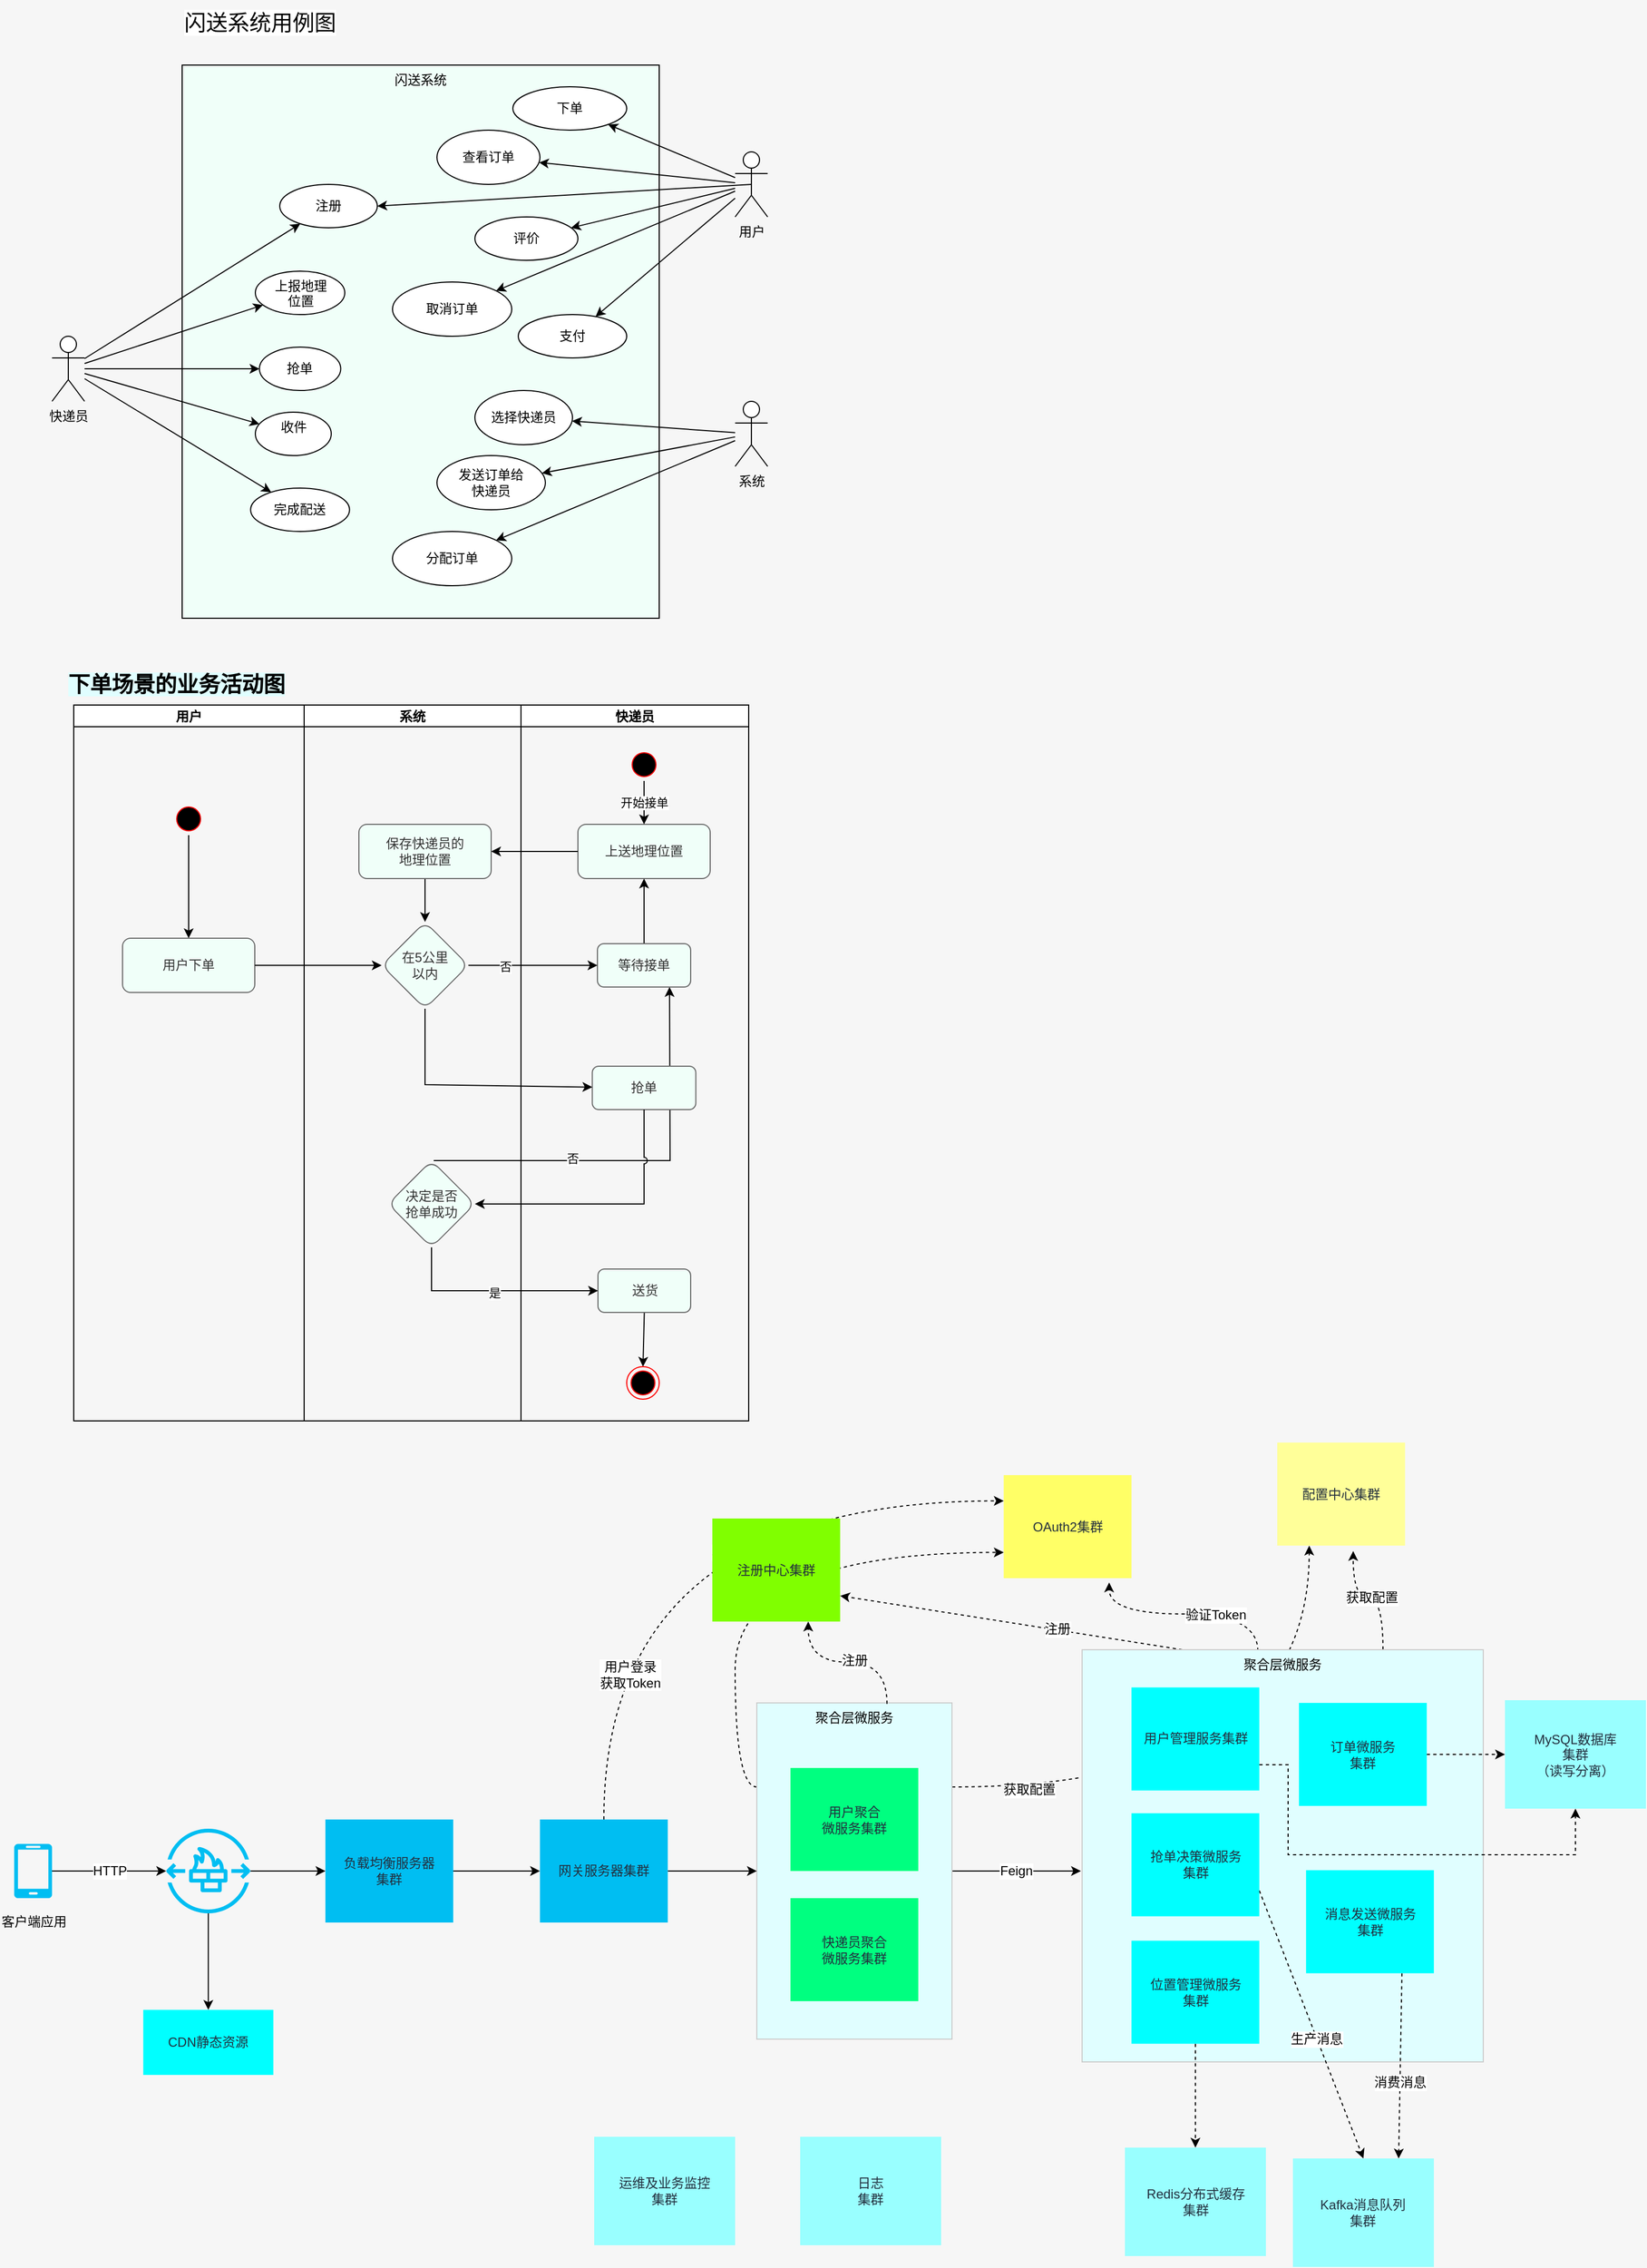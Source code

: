 <mxfile version="17.4.0" type="github">
  <diagram id="TyxCVpYUlu8QVc2kOL5u" name="Page-1">
    <mxGraphModel dx="1038" dy="1692" grid="1" gridSize="10" guides="1" tooltips="1" connect="1" arrows="1" fold="1" page="1" pageScale="1" pageWidth="827" pageHeight="1169" background="#f6f6f6" math="0" shadow="0">
      <root>
        <mxCell id="0" />
        <mxCell id="1" parent="0" />
        <mxCell id="bCSfS2iaa0BpuER8qzBy-91" style="edgeStyle=orthogonalEdgeStyle;curved=1;rounded=0;jumpStyle=arc;orthogonalLoop=1;jettySize=auto;html=1;exitX=1;exitY=0.25;exitDx=0;exitDy=0;entryX=0.25;entryY=1;entryDx=0;entryDy=0;dashed=1;fontSize=12;fontColor=#000000;" edge="1" parent="1" source="bCSfS2iaa0BpuER8qzBy-71" target="bCSfS2iaa0BpuER8qzBy-89">
          <mxGeometry relative="1" as="geometry" />
        </mxCell>
        <mxCell id="bCSfS2iaa0BpuER8qzBy-92" value="获取配置" style="edgeLabel;html=1;align=center;verticalAlign=middle;resizable=0;points=[];fontSize=12;fontColor=#000000;" vertex="1" connectable="0" parent="bCSfS2iaa0BpuER8qzBy-91">
          <mxGeometry x="-0.743" y="-1" relative="1" as="geometry">
            <mxPoint y="1" as="offset" />
          </mxGeometry>
        </mxCell>
        <mxCell id="bCSfS2iaa0BpuER8qzBy-82" style="edgeStyle=none;rounded=0;jumpStyle=arc;orthogonalLoop=1;jettySize=auto;html=1;exitX=0.25;exitY=0;exitDx=0;exitDy=0;entryX=1;entryY=0.75;entryDx=0;entryDy=0;fontSize=12;fontColor=#000000;dashed=1;" edge="1" parent="1" source="bCSfS2iaa0BpuER8qzBy-79" target="bCSfS2iaa0BpuER8qzBy-66">
          <mxGeometry relative="1" as="geometry" />
        </mxCell>
        <mxCell id="bCSfS2iaa0BpuER8qzBy-83" value="注册" style="edgeLabel;html=1;align=center;verticalAlign=middle;resizable=0;points=[];fontSize=12;fontColor=#000000;" vertex="1" connectable="0" parent="bCSfS2iaa0BpuER8qzBy-82">
          <mxGeometry x="-0.267" y="-1" relative="1" as="geometry">
            <mxPoint as="offset" />
          </mxGeometry>
        </mxCell>
        <mxCell id="bCSfS2iaa0BpuER8qzBy-84" style="edgeStyle=orthogonalEdgeStyle;rounded=0;jumpStyle=arc;orthogonalLoop=1;jettySize=auto;html=1;exitX=0.438;exitY=0.003;exitDx=0;exitDy=0;dashed=1;fontSize=12;fontColor=#000000;curved=1;entryX=0.825;entryY=1.042;entryDx=0;entryDy=0;entryPerimeter=0;exitPerimeter=0;" edge="1" parent="1" source="bCSfS2iaa0BpuER8qzBy-79" target="bCSfS2iaa0BpuER8qzBy-78">
          <mxGeometry relative="1" as="geometry">
            <mxPoint x="1100" y="1360" as="targetPoint" />
          </mxGeometry>
        </mxCell>
        <mxCell id="bCSfS2iaa0BpuER8qzBy-85" value="验证Token" style="edgeLabel;html=1;align=center;verticalAlign=middle;resizable=0;points=[];fontSize=12;fontColor=#000000;" vertex="1" connectable="0" parent="bCSfS2iaa0BpuER8qzBy-84">
          <mxGeometry x="-0.267" y="1" relative="1" as="geometry">
            <mxPoint as="offset" />
          </mxGeometry>
        </mxCell>
        <mxCell id="bCSfS2iaa0BpuER8qzBy-90" value="获取配置" style="edgeStyle=orthogonalEdgeStyle;curved=1;rounded=0;jumpStyle=arc;orthogonalLoop=1;jettySize=auto;html=1;exitX=0.75;exitY=0;exitDx=0;exitDy=0;entryX=0.594;entryY=1.053;entryDx=0;entryDy=0;entryPerimeter=0;dashed=1;fontSize=12;fontColor=#000000;" edge="1" parent="1" source="bCSfS2iaa0BpuER8qzBy-79" target="bCSfS2iaa0BpuER8qzBy-89">
          <mxGeometry relative="1" as="geometry" />
        </mxCell>
        <mxCell id="bCSfS2iaa0BpuER8qzBy-79" value="聚合层微服务" style="rounded=0;whiteSpace=wrap;html=1;labelBackgroundColor=none;fontSize=12;fontColor=#000000;fillColor=#E0FEFF;verticalAlign=top;strokeColor=#cccccc;" vertex="1" parent="1">
          <mxGeometry x="1050" y="1471" width="370" height="380" as="geometry" />
        </mxCell>
        <mxCell id="bCSfS2iaa0BpuER8qzBy-81" value="Feign" style="rounded=0;jumpStyle=arc;orthogonalLoop=1;jettySize=auto;html=1;exitX=1;exitY=0.5;exitDx=0;exitDy=0;entryX=-0.003;entryY=0.537;entryDx=0;entryDy=0;entryPerimeter=0;fontSize=12;fontColor=#000000;" edge="1" parent="1" source="bCSfS2iaa0BpuER8qzBy-71" target="bCSfS2iaa0BpuER8qzBy-79">
          <mxGeometry relative="1" as="geometry" />
        </mxCell>
        <mxCell id="bCSfS2iaa0BpuER8qzBy-86" value="验证Token" style="edgeStyle=orthogonalEdgeStyle;rounded=0;jumpStyle=arc;orthogonalLoop=1;jettySize=auto;html=1;exitX=0;exitY=0.25;exitDx=0;exitDy=0;entryX=0;entryY=0.75;entryDx=0;entryDy=0;dashed=1;fontSize=12;fontColor=#000000;curved=1;" edge="1" parent="1" source="bCSfS2iaa0BpuER8qzBy-71" target="bCSfS2iaa0BpuER8qzBy-78">
          <mxGeometry relative="1" as="geometry" />
        </mxCell>
        <mxCell id="bCSfS2iaa0BpuER8qzBy-71" value="聚合层微服务" style="rounded=0;whiteSpace=wrap;html=1;labelBackgroundColor=none;fontSize=12;fontColor=#000000;fillColor=#E0FEFF;verticalAlign=top;strokeColor=#cccccc;" vertex="1" parent="1">
          <mxGeometry x="750" y="1520" width="180" height="310" as="geometry" />
        </mxCell>
        <mxCell id="bCSfS2iaa0BpuER8qzBy-40" style="edgeStyle=none;rounded=0;orthogonalLoop=1;jettySize=auto;html=1;exitX=0.5;exitY=0;exitDx=0;exitDy=0;entryX=0.75;entryY=1;entryDx=0;entryDy=0;fontColor=#000000;jumpStyle=arc;" edge="1" parent="1">
          <mxGeometry relative="1" as="geometry">
            <mxPoint x="452" y="1020" as="sourcePoint" />
            <mxPoint x="669.5" y="860" as="targetPoint" />
            <Array as="points">
              <mxPoint x="670" y="1020" />
            </Array>
          </mxGeometry>
        </mxCell>
        <mxCell id="bCSfS2iaa0BpuER8qzBy-41" value="否" style="edgeLabel;html=1;align=center;verticalAlign=middle;resizable=0;points=[];fontColor=#000000;" vertex="1" connectable="0" parent="bCSfS2iaa0BpuER8qzBy-40">
          <mxGeometry x="-0.326" y="2" relative="1" as="geometry">
            <mxPoint as="offset" />
          </mxGeometry>
        </mxCell>
        <mxCell id="bCSfS2iaa0BpuER8qzBy-6" value="闪送系统" style="rounded=0;whiteSpace=wrap;html=1;fontColor=#000000;fillColor=#F0FFF9;verticalAlign=top;" vertex="1" parent="1">
          <mxGeometry x="220" y="10" width="440" height="510" as="geometry" />
        </mxCell>
        <mxCell id="SCEnVxl06YbGx1uKB_N8-4" value="" style="rounded=0;orthogonalLoop=1;jettySize=auto;html=1;" parent="1" source="SCEnVxl06YbGx1uKB_N8-1" target="SCEnVxl06YbGx1uKB_N8-3" edge="1">
          <mxGeometry relative="1" as="geometry" />
        </mxCell>
        <mxCell id="SCEnVxl06YbGx1uKB_N8-6" value="" style="edgeStyle=none;rounded=0;orthogonalLoop=1;jettySize=auto;html=1;" parent="1" source="SCEnVxl06YbGx1uKB_N8-1" target="SCEnVxl06YbGx1uKB_N8-5" edge="1">
          <mxGeometry relative="1" as="geometry" />
        </mxCell>
        <mxCell id="SCEnVxl06YbGx1uKB_N8-8" value="" style="edgeStyle=none;rounded=0;orthogonalLoop=1;jettySize=auto;html=1;" parent="1" source="SCEnVxl06YbGx1uKB_N8-1" target="SCEnVxl06YbGx1uKB_N8-7" edge="1">
          <mxGeometry relative="1" as="geometry" />
        </mxCell>
        <mxCell id="SCEnVxl06YbGx1uKB_N8-10" value="" style="edgeStyle=none;rounded=0;orthogonalLoop=1;jettySize=auto;html=1;" parent="1" source="SCEnVxl06YbGx1uKB_N8-1" target="SCEnVxl06YbGx1uKB_N8-9" edge="1">
          <mxGeometry relative="1" as="geometry" />
        </mxCell>
        <mxCell id="SCEnVxl06YbGx1uKB_N8-13" value="" style="edgeStyle=none;rounded=0;orthogonalLoop=1;jettySize=auto;html=1;" parent="1" source="SCEnVxl06YbGx1uKB_N8-1" target="SCEnVxl06YbGx1uKB_N8-12" edge="1">
          <mxGeometry relative="1" as="geometry" />
        </mxCell>
        <mxCell id="SCEnVxl06YbGx1uKB_N8-1" value="快递员" style="shape=umlActor;verticalLabelPosition=bottom;verticalAlign=top;html=1;outlineConnect=0;" parent="1" vertex="1">
          <mxGeometry x="100" y="260" width="30" height="60" as="geometry" />
        </mxCell>
        <mxCell id="SCEnVxl06YbGx1uKB_N8-3" value="抢单" style="ellipse;whiteSpace=wrap;html=1;verticalAlign=middle;" parent="1" vertex="1">
          <mxGeometry x="291.25" y="270" width="75" height="40" as="geometry" />
        </mxCell>
        <mxCell id="SCEnVxl06YbGx1uKB_N8-5" value="&lt;div&gt;上报地理&lt;/div&gt;&lt;div&gt;位置&lt;/div&gt;" style="ellipse;whiteSpace=wrap;html=1;verticalAlign=top;" parent="1" vertex="1">
          <mxGeometry x="287.5" y="200" width="82.5" height="40" as="geometry" />
        </mxCell>
        <mxCell id="SCEnVxl06YbGx1uKB_N8-7" value="收件" style="ellipse;whiteSpace=wrap;html=1;verticalAlign=top;" parent="1" vertex="1">
          <mxGeometry x="287.5" y="330" width="70" height="40" as="geometry" />
        </mxCell>
        <mxCell id="SCEnVxl06YbGx1uKB_N8-9" value="完成配送" style="ellipse;whiteSpace=wrap;html=1;verticalAlign=middle;" parent="1" vertex="1">
          <mxGeometry x="283.13" y="400" width="91.25" height="40" as="geometry" />
        </mxCell>
        <mxCell id="SCEnVxl06YbGx1uKB_N8-12" value="注册" style="ellipse;whiteSpace=wrap;html=1;verticalAlign=middle;" parent="1" vertex="1">
          <mxGeometry x="310" y="120" width="90" height="40" as="geometry" />
        </mxCell>
        <mxCell id="SCEnVxl06YbGx1uKB_N8-16" value="" style="edgeStyle=none;rounded=0;orthogonalLoop=1;jettySize=auto;html=1;" parent="1" source="SCEnVxl06YbGx1uKB_N8-14" target="SCEnVxl06YbGx1uKB_N8-15" edge="1">
          <mxGeometry relative="1" as="geometry" />
        </mxCell>
        <mxCell id="SCEnVxl06YbGx1uKB_N8-18" value="" style="edgeStyle=none;rounded=0;orthogonalLoop=1;jettySize=auto;html=1;" parent="1" source="SCEnVxl06YbGx1uKB_N8-14" target="SCEnVxl06YbGx1uKB_N8-17" edge="1">
          <mxGeometry relative="1" as="geometry" />
        </mxCell>
        <mxCell id="SCEnVxl06YbGx1uKB_N8-20" value="" style="edgeStyle=none;rounded=0;orthogonalLoop=1;jettySize=auto;html=1;" parent="1" source="SCEnVxl06YbGx1uKB_N8-14" target="SCEnVxl06YbGx1uKB_N8-19" edge="1">
          <mxGeometry relative="1" as="geometry" />
        </mxCell>
        <mxCell id="SCEnVxl06YbGx1uKB_N8-14" value="系统" style="shape=umlActor;verticalLabelPosition=bottom;verticalAlign=top;html=1;outlineConnect=0;" parent="1" vertex="1">
          <mxGeometry x="730" y="320" width="30" height="60" as="geometry" />
        </mxCell>
        <mxCell id="SCEnVxl06YbGx1uKB_N8-15" value="选择快递员" style="ellipse;whiteSpace=wrap;html=1;verticalAlign=middle;" parent="1" vertex="1">
          <mxGeometry x="490" y="310" width="90" height="50" as="geometry" />
        </mxCell>
        <mxCell id="SCEnVxl06YbGx1uKB_N8-17" value="&lt;div&gt;发送订单给&lt;/div&gt;&lt;div&gt;快递员&lt;/div&gt;" style="ellipse;whiteSpace=wrap;html=1;verticalAlign=middle;" parent="1" vertex="1">
          <mxGeometry x="455" y="370" width="100" height="50" as="geometry" />
        </mxCell>
        <mxCell id="SCEnVxl06YbGx1uKB_N8-19" value="分配订单" style="ellipse;whiteSpace=wrap;html=1;verticalAlign=middle;" parent="1" vertex="1">
          <mxGeometry x="414" y="440" width="110" height="50" as="geometry" />
        </mxCell>
        <mxCell id="SCEnVxl06YbGx1uKB_N8-26" value="" style="edgeStyle=none;rounded=0;orthogonalLoop=1;jettySize=auto;html=1;" parent="1" source="SCEnVxl06YbGx1uKB_N8-23" target="SCEnVxl06YbGx1uKB_N8-25" edge="1">
          <mxGeometry relative="1" as="geometry" />
        </mxCell>
        <mxCell id="SCEnVxl06YbGx1uKB_N8-28" value="" style="edgeStyle=none;rounded=0;orthogonalLoop=1;jettySize=auto;html=1;" parent="1" source="SCEnVxl06YbGx1uKB_N8-23" target="SCEnVxl06YbGx1uKB_N8-27" edge="1">
          <mxGeometry relative="1" as="geometry" />
        </mxCell>
        <mxCell id="SCEnVxl06YbGx1uKB_N8-30" value="" style="edgeStyle=none;rounded=0;orthogonalLoop=1;jettySize=auto;html=1;" parent="1" source="SCEnVxl06YbGx1uKB_N8-23" target="SCEnVxl06YbGx1uKB_N8-29" edge="1">
          <mxGeometry relative="1" as="geometry" />
        </mxCell>
        <mxCell id="SCEnVxl06YbGx1uKB_N8-32" value="" style="edgeStyle=none;rounded=0;orthogonalLoop=1;jettySize=auto;html=1;" parent="1" source="SCEnVxl06YbGx1uKB_N8-23" target="SCEnVxl06YbGx1uKB_N8-31" edge="1">
          <mxGeometry relative="1" as="geometry" />
        </mxCell>
        <mxCell id="SCEnVxl06YbGx1uKB_N8-34" value="" style="edgeStyle=none;rounded=0;orthogonalLoop=1;jettySize=auto;html=1;" parent="1" source="SCEnVxl06YbGx1uKB_N8-23" target="SCEnVxl06YbGx1uKB_N8-33" edge="1">
          <mxGeometry relative="1" as="geometry" />
        </mxCell>
        <mxCell id="SCEnVxl06YbGx1uKB_N8-35" style="edgeStyle=none;rounded=0;orthogonalLoop=1;jettySize=auto;html=1;exitX=0.5;exitY=0.5;exitDx=0;exitDy=0;exitPerimeter=0;entryX=1;entryY=0.5;entryDx=0;entryDy=0;" parent="1" source="SCEnVxl06YbGx1uKB_N8-23" target="SCEnVxl06YbGx1uKB_N8-12" edge="1">
          <mxGeometry relative="1" as="geometry" />
        </mxCell>
        <mxCell id="SCEnVxl06YbGx1uKB_N8-23" value="用户" style="shape=umlActor;verticalLabelPosition=bottom;verticalAlign=top;html=1;outlineConnect=0;" parent="1" vertex="1">
          <mxGeometry x="730" y="90" width="30" height="60" as="geometry" />
        </mxCell>
        <mxCell id="SCEnVxl06YbGx1uKB_N8-25" value="下单" style="ellipse;whiteSpace=wrap;html=1;verticalAlign=middle;" parent="1" vertex="1">
          <mxGeometry x="525" y="30" width="105" height="40" as="geometry" />
        </mxCell>
        <mxCell id="SCEnVxl06YbGx1uKB_N8-27" value="查看订单" style="ellipse;whiteSpace=wrap;html=1;verticalAlign=middle;" parent="1" vertex="1">
          <mxGeometry x="455" y="70" width="95" height="50" as="geometry" />
        </mxCell>
        <mxCell id="SCEnVxl06YbGx1uKB_N8-29" value="评价" style="ellipse;whiteSpace=wrap;html=1;verticalAlign=middle;" parent="1" vertex="1">
          <mxGeometry x="490" y="150" width="95" height="40" as="geometry" />
        </mxCell>
        <mxCell id="SCEnVxl06YbGx1uKB_N8-31" value="支付" style="ellipse;whiteSpace=wrap;html=1;verticalAlign=middle;" parent="1" vertex="1">
          <mxGeometry x="530" y="240" width="100" height="40" as="geometry" />
        </mxCell>
        <mxCell id="SCEnVxl06YbGx1uKB_N8-33" value="取消订单" style="ellipse;whiteSpace=wrap;html=1;verticalAlign=middle;" parent="1" vertex="1">
          <mxGeometry x="414" y="210" width="110" height="50" as="geometry" />
        </mxCell>
        <mxCell id="bCSfS2iaa0BpuER8qzBy-1" value="用户" style="swimlane;startSize=20;" vertex="1" parent="1">
          <mxGeometry x="120" y="600" width="212.5" height="660" as="geometry" />
        </mxCell>
        <mxCell id="bCSfS2iaa0BpuER8qzBy-15" style="edgeStyle=none;rounded=0;orthogonalLoop=1;jettySize=auto;html=1;exitX=0.5;exitY=1;exitDx=0;exitDy=0;entryX=0.5;entryY=0;entryDx=0;entryDy=0;fontColor=#E8FFE3;" edge="1" parent="bCSfS2iaa0BpuER8qzBy-1" source="bCSfS2iaa0BpuER8qzBy-9" target="bCSfS2iaa0BpuER8qzBy-14">
          <mxGeometry relative="1" as="geometry" />
        </mxCell>
        <mxCell id="bCSfS2iaa0BpuER8qzBy-9" value="" style="ellipse;html=1;shape=startState;fillColor=#000000;strokeColor=#ff0000;fontColor=#E8FFE3;" vertex="1" parent="bCSfS2iaa0BpuER8qzBy-1">
          <mxGeometry x="91" y="90" width="30" height="30" as="geometry" />
        </mxCell>
        <mxCell id="bCSfS2iaa0BpuER8qzBy-14" value="&lt;span style=&quot;&quot;&gt;用户下单&lt;/span&gt;" style="rounded=1;whiteSpace=wrap;html=1;fontColor=#333333;fillColor=#F0FFF9;strokeColor=#666666;labelBackgroundColor=none;" vertex="1" parent="bCSfS2iaa0BpuER8qzBy-1">
          <mxGeometry x="45" y="215" width="122" height="50" as="geometry" />
        </mxCell>
        <mxCell id="bCSfS2iaa0BpuER8qzBy-2" value="系统" style="swimlane;startSize=20;" vertex="1" parent="1">
          <mxGeometry x="332.5" y="600" width="200" height="660" as="geometry" />
        </mxCell>
        <mxCell id="bCSfS2iaa0BpuER8qzBy-22" value="&lt;div&gt;在5公里&lt;/div&gt;&lt;div&gt;以内&lt;/div&gt;" style="rhombus;whiteSpace=wrap;html=1;fillColor=#F0FFF9;strokeColor=#666666;fontColor=#333333;rounded=1;labelBackgroundColor=none;" vertex="1" parent="bCSfS2iaa0BpuER8qzBy-2">
          <mxGeometry x="71.5" y="200" width="80" height="80" as="geometry" />
        </mxCell>
        <mxCell id="bCSfS2iaa0BpuER8qzBy-35" value="&lt;div&gt;决定是否&lt;/div&gt;&lt;div&gt;抢单成功&lt;br&gt;&lt;/div&gt;" style="rhombus;whiteSpace=wrap;html=1;fillColor=#F0FFF9;strokeColor=#666666;fontColor=#333333;rounded=1;labelBackgroundColor=none;" vertex="1" parent="bCSfS2iaa0BpuER8qzBy-2">
          <mxGeometry x="77.5" y="420" width="80" height="80" as="geometry" />
        </mxCell>
        <mxCell id="bCSfS2iaa0BpuER8qzBy-3" value="快递员" style="swimlane;startSize=20;" vertex="1" parent="1">
          <mxGeometry x="532.5" y="600" width="210" height="660" as="geometry" />
        </mxCell>
        <mxCell id="bCSfS2iaa0BpuER8qzBy-17" value="上送地理位置" style="rounded=1;whiteSpace=wrap;html=1;fontColor=#333333;fillColor=#F0FFF9;strokeColor=#666666;labelBackgroundColor=none;" vertex="1" parent="bCSfS2iaa0BpuER8qzBy-3">
          <mxGeometry x="52.5" y="110" width="122" height="50" as="geometry" />
        </mxCell>
        <mxCell id="bCSfS2iaa0BpuER8qzBy-27" value="开始接单" style="edgeStyle=none;rounded=0;orthogonalLoop=1;jettySize=auto;html=1;exitX=0.5;exitY=1;exitDx=0;exitDy=0;entryX=0.5;entryY=0;entryDx=0;entryDy=0;fontColor=#000000;" edge="1" parent="bCSfS2iaa0BpuER8qzBy-3" source="bCSfS2iaa0BpuER8qzBy-25" target="bCSfS2iaa0BpuER8qzBy-17">
          <mxGeometry relative="1" as="geometry" />
        </mxCell>
        <mxCell id="bCSfS2iaa0BpuER8qzBy-25" value="" style="ellipse;html=1;shape=startState;fillColor=#000000;strokeColor=#ff0000;fontColor=#E8FFE3;" vertex="1" parent="bCSfS2iaa0BpuER8qzBy-3">
          <mxGeometry x="98.5" y="40" width="30" height="30" as="geometry" />
        </mxCell>
        <mxCell id="bCSfS2iaa0BpuER8qzBy-42" style="edgeStyle=none;rounded=0;orthogonalLoop=1;jettySize=auto;html=1;exitX=0.5;exitY=0;exitDx=0;exitDy=0;entryX=0.5;entryY=1;entryDx=0;entryDy=0;fontColor=#000000;" edge="1" parent="bCSfS2iaa0BpuER8qzBy-3" source="bCSfS2iaa0BpuER8qzBy-28" target="bCSfS2iaa0BpuER8qzBy-17">
          <mxGeometry relative="1" as="geometry" />
        </mxCell>
        <mxCell id="bCSfS2iaa0BpuER8qzBy-28" value="等待接单" style="whiteSpace=wrap;html=1;fillColor=#F0FFF9;strokeColor=#666666;fontColor=#333333;rounded=1;labelBackgroundColor=none;" vertex="1" parent="bCSfS2iaa0BpuER8qzBy-3">
          <mxGeometry x="70.5" y="220" width="86" height="40" as="geometry" />
        </mxCell>
        <mxCell id="bCSfS2iaa0BpuER8qzBy-31" value="抢单" style="whiteSpace=wrap;html=1;fillColor=#F0FFF9;strokeColor=#666666;fontColor=#333333;rounded=1;labelBackgroundColor=none;" vertex="1" parent="bCSfS2iaa0BpuER8qzBy-3">
          <mxGeometry x="65.75" y="333" width="95.5" height="40" as="geometry" />
        </mxCell>
        <mxCell id="bCSfS2iaa0BpuER8qzBy-47" style="edgeStyle=none;rounded=0;jumpStyle=arc;orthogonalLoop=1;jettySize=auto;html=1;exitX=0.5;exitY=1;exitDx=0;exitDy=0;entryX=0.5;entryY=0;entryDx=0;entryDy=0;fontSize=20;fontColor=#000000;" edge="1" parent="bCSfS2iaa0BpuER8qzBy-3" source="bCSfS2iaa0BpuER8qzBy-37" target="bCSfS2iaa0BpuER8qzBy-46">
          <mxGeometry relative="1" as="geometry" />
        </mxCell>
        <mxCell id="bCSfS2iaa0BpuER8qzBy-37" value="送货" style="whiteSpace=wrap;html=1;fillColor=#F0FFF9;strokeColor=#666666;fontColor=#333333;rounded=1;labelBackgroundColor=none;" vertex="1" parent="bCSfS2iaa0BpuER8qzBy-3">
          <mxGeometry x="71" y="520" width="85.5" height="40" as="geometry" />
        </mxCell>
        <mxCell id="bCSfS2iaa0BpuER8qzBy-46" value="" style="ellipse;html=1;shape=endState;fillColor=#000000;strokeColor=#ff0000;labelBackgroundColor=#E0FEFF;fontSize=20;fontColor=#000000;" vertex="1" parent="bCSfS2iaa0BpuER8qzBy-3">
          <mxGeometry x="97.5" y="610" width="30" height="30" as="geometry" />
        </mxCell>
        <mxCell id="bCSfS2iaa0BpuER8qzBy-24" style="edgeStyle=none;rounded=0;orthogonalLoop=1;jettySize=auto;html=1;exitX=0.5;exitY=1;exitDx=0;exitDy=0;entryX=0.5;entryY=0;entryDx=0;entryDy=0;fontColor=#000000;" edge="1" parent="1" source="bCSfS2iaa0BpuER8qzBy-20" target="bCSfS2iaa0BpuER8qzBy-22">
          <mxGeometry relative="1" as="geometry" />
        </mxCell>
        <mxCell id="bCSfS2iaa0BpuER8qzBy-20" value="&lt;div&gt;保存快递员的&lt;/div&gt;&lt;div&gt;地理位置&lt;br&gt;&lt;/div&gt;" style="rounded=1;whiteSpace=wrap;html=1;fontColor=#333333;fillColor=#F0FFF9;strokeColor=#666666;labelBackgroundColor=none;" vertex="1" parent="1">
          <mxGeometry x="383" y="710" width="122" height="50" as="geometry" />
        </mxCell>
        <mxCell id="bCSfS2iaa0BpuER8qzBy-21" value="" style="edgeStyle=none;rounded=0;orthogonalLoop=1;jettySize=auto;html=1;fontColor=#000000;" edge="1" parent="1" source="bCSfS2iaa0BpuER8qzBy-17" target="bCSfS2iaa0BpuER8qzBy-20">
          <mxGeometry relative="1" as="geometry" />
        </mxCell>
        <mxCell id="bCSfS2iaa0BpuER8qzBy-23" value="" style="edgeStyle=none;rounded=0;orthogonalLoop=1;jettySize=auto;html=1;fontColor=#000000;" edge="1" parent="1" source="bCSfS2iaa0BpuER8qzBy-14" target="bCSfS2iaa0BpuER8qzBy-22">
          <mxGeometry relative="1" as="geometry" />
        </mxCell>
        <mxCell id="bCSfS2iaa0BpuER8qzBy-29" value="" style="edgeStyle=none;rounded=0;orthogonalLoop=1;jettySize=auto;html=1;fontColor=#000000;" edge="1" parent="1" source="bCSfS2iaa0BpuER8qzBy-22" target="bCSfS2iaa0BpuER8qzBy-28">
          <mxGeometry relative="1" as="geometry" />
        </mxCell>
        <mxCell id="bCSfS2iaa0BpuER8qzBy-30" value="否" style="edgeLabel;html=1;align=center;verticalAlign=middle;resizable=0;points=[];fontColor=#000000;" vertex="1" connectable="0" parent="bCSfS2iaa0BpuER8qzBy-29">
          <mxGeometry x="-0.429" y="-1" relative="1" as="geometry">
            <mxPoint as="offset" />
          </mxGeometry>
        </mxCell>
        <mxCell id="bCSfS2iaa0BpuER8qzBy-32" value="" style="edgeStyle=none;rounded=0;orthogonalLoop=1;jettySize=auto;html=1;fontColor=#000000;" edge="1" parent="1" source="bCSfS2iaa0BpuER8qzBy-22" target="bCSfS2iaa0BpuER8qzBy-31">
          <mxGeometry relative="1" as="geometry">
            <Array as="points">
              <mxPoint x="444" y="950" />
            </Array>
          </mxGeometry>
        </mxCell>
        <mxCell id="bCSfS2iaa0BpuER8qzBy-36" value="" style="edgeStyle=none;rounded=0;orthogonalLoop=1;jettySize=auto;html=1;fontColor=#000000;jumpStyle=arc;" edge="1" parent="1" source="bCSfS2iaa0BpuER8qzBy-31" target="bCSfS2iaa0BpuER8qzBy-35">
          <mxGeometry relative="1" as="geometry">
            <Array as="points">
              <mxPoint x="646" y="1060" />
            </Array>
          </mxGeometry>
        </mxCell>
        <mxCell id="bCSfS2iaa0BpuER8qzBy-38" value="" style="edgeStyle=none;rounded=0;orthogonalLoop=1;jettySize=auto;html=1;fontColor=#000000;" edge="1" parent="1" source="bCSfS2iaa0BpuER8qzBy-35" target="bCSfS2iaa0BpuER8qzBy-37">
          <mxGeometry relative="1" as="geometry">
            <Array as="points">
              <mxPoint x="450" y="1140" />
            </Array>
          </mxGeometry>
        </mxCell>
        <mxCell id="bCSfS2iaa0BpuER8qzBy-39" value="是" style="edgeLabel;html=1;align=center;verticalAlign=middle;resizable=0;points=[];fontColor=#000000;" vertex="1" connectable="0" parent="bCSfS2iaa0BpuER8qzBy-38">
          <mxGeometry x="0.013" y="-2" relative="1" as="geometry">
            <mxPoint as="offset" />
          </mxGeometry>
        </mxCell>
        <mxCell id="bCSfS2iaa0BpuER8qzBy-43" value="&lt;span style=&quot;background-color: rgb(224, 254, 255); font-size: 20px;&quot;&gt;&lt;b style=&quot;font-size: 20px;&quot;&gt;下单场景的业务活动图&lt;/b&gt;&lt;/span&gt;" style="text;html=1;strokeColor=none;fillColor=none;align=center;verticalAlign=middle;whiteSpace=wrap;rounded=0;labelBackgroundColor=none;fontColor=#000000;fontSize=20;" vertex="1" parent="1">
          <mxGeometry x="90" y="560" width="250" height="40" as="geometry" />
        </mxCell>
        <mxCell id="bCSfS2iaa0BpuER8qzBy-44" value="&lt;div align=&quot;left&quot;&gt;闪送系统用例图&lt;/div&gt;" style="text;html=1;strokeColor=none;fillColor=none;align=left;verticalAlign=middle;whiteSpace=wrap;rounded=0;labelBackgroundColor=default;fontColor=#000000;fontSize=20;" vertex="1" parent="1">
          <mxGeometry x="220" y="-50" width="250" height="40" as="geometry" />
        </mxCell>
        <mxCell id="bCSfS2iaa0BpuER8qzBy-50" value="HTTP" style="edgeStyle=none;rounded=0;jumpStyle=arc;orthogonalLoop=1;jettySize=auto;html=1;fontSize=12;fontColor=#000000;" edge="1" parent="1" source="bCSfS2iaa0BpuER8qzBy-48" target="bCSfS2iaa0BpuER8qzBy-51">
          <mxGeometry relative="1" as="geometry">
            <mxPoint x="210" y="1675" as="targetPoint" />
          </mxGeometry>
        </mxCell>
        <mxCell id="bCSfS2iaa0BpuER8qzBy-48" value="&lt;font style=&quot;font-size: 12px&quot;&gt;&lt;span style=&quot;&quot;&gt;客户端应用&lt;/span&gt;&lt;/font&gt;" style="verticalLabelPosition=bottom;html=1;verticalAlign=top;align=center;strokeColor=none;fillColor=#00BEF2;shape=mxgraph.azure.mobile;pointerEvents=1;labelBackgroundColor=none;fontSize=20;fontColor=#000000;" vertex="1" parent="1">
          <mxGeometry x="65" y="1650" width="35" height="50" as="geometry" />
        </mxCell>
        <mxCell id="bCSfS2iaa0BpuER8qzBy-55" value="" style="edgeStyle=none;rounded=0;jumpStyle=arc;orthogonalLoop=1;jettySize=auto;html=1;fontSize=12;fontColor=#000000;" edge="1" parent="1" source="bCSfS2iaa0BpuER8qzBy-51" target="bCSfS2iaa0BpuER8qzBy-54">
          <mxGeometry relative="1" as="geometry" />
        </mxCell>
        <mxCell id="bCSfS2iaa0BpuER8qzBy-59" value="" style="edgeStyle=none;rounded=0;jumpStyle=arc;orthogonalLoop=1;jettySize=auto;html=1;fontSize=12;fontColor=#000000;" edge="1" parent="1" source="bCSfS2iaa0BpuER8qzBy-51" target="bCSfS2iaa0BpuER8qzBy-58">
          <mxGeometry relative="1" as="geometry" />
        </mxCell>
        <mxCell id="bCSfS2iaa0BpuER8qzBy-51" value="" style="sketch=0;outlineConnect=0;fontColor=#232F3E;gradientColor=none;fillColor=#00BEF2;strokeColor=none;dashed=0;verticalLabelPosition=bottom;verticalAlign=top;align=center;html=1;fontSize=12;fontStyle=0;aspect=fixed;pointerEvents=1;shape=mxgraph.aws4.network_firewall_endpoints;labelBackgroundColor=none;" vertex="1" parent="1">
          <mxGeometry x="205.13" y="1636" width="78" height="78" as="geometry" />
        </mxCell>
        <mxCell id="bCSfS2iaa0BpuER8qzBy-57" value="" style="edgeStyle=none;rounded=0;jumpStyle=arc;orthogonalLoop=1;jettySize=auto;html=1;fontSize=12;fontColor=#000000;" edge="1" parent="1" source="bCSfS2iaa0BpuER8qzBy-54" target="bCSfS2iaa0BpuER8qzBy-56">
          <mxGeometry relative="1" as="geometry" />
        </mxCell>
        <mxCell id="bCSfS2iaa0BpuER8qzBy-54" value="&lt;div&gt;负载均衡服务器&lt;/div&gt;&lt;div&gt;集群&lt;br&gt;&lt;/div&gt;" style="whiteSpace=wrap;html=1;verticalAlign=middle;fillColor=#00BEF2;strokeColor=none;fontColor=#232F3E;sketch=0;gradientColor=none;dashed=0;fontStyle=0;labelBackgroundColor=none;" vertex="1" parent="1">
          <mxGeometry x="352.13" y="1627.5" width="117.87" height="95" as="geometry" />
        </mxCell>
        <mxCell id="bCSfS2iaa0BpuER8qzBy-63" value="" style="edgeStyle=none;rounded=0;jumpStyle=arc;orthogonalLoop=1;jettySize=auto;html=1;fontSize=12;fontColor=#000000;entryX=0;entryY=0.5;entryDx=0;entryDy=0;" edge="1" parent="1" source="bCSfS2iaa0BpuER8qzBy-56" target="bCSfS2iaa0BpuER8qzBy-71">
          <mxGeometry relative="1" as="geometry" />
        </mxCell>
        <mxCell id="bCSfS2iaa0BpuER8qzBy-87" style="edgeStyle=orthogonalEdgeStyle;rounded=0;jumpStyle=arc;orthogonalLoop=1;jettySize=auto;html=1;exitX=0.5;exitY=0;exitDx=0;exitDy=0;entryX=0;entryY=0.25;entryDx=0;entryDy=0;dashed=1;fontSize=12;fontColor=#000000;curved=1;" edge="1" parent="1" source="bCSfS2iaa0BpuER8qzBy-56" target="bCSfS2iaa0BpuER8qzBy-78">
          <mxGeometry relative="1" as="geometry">
            <Array as="points">
              <mxPoint x="609" y="1334" />
            </Array>
          </mxGeometry>
        </mxCell>
        <mxCell id="bCSfS2iaa0BpuER8qzBy-88" value="&lt;div&gt;用户登录&lt;/div&gt;&lt;div&gt;获取Token&lt;br&gt;&lt;/div&gt;" style="edgeLabel;html=1;align=center;verticalAlign=middle;resizable=0;points=[];fontSize=12;fontColor=#000000;" vertex="1" connectable="0" parent="bCSfS2iaa0BpuER8qzBy-87">
          <mxGeometry x="-0.597" y="-24" relative="1" as="geometry">
            <mxPoint as="offset" />
          </mxGeometry>
        </mxCell>
        <mxCell id="bCSfS2iaa0BpuER8qzBy-56" value="网关服务器集群" style="whiteSpace=wrap;html=1;verticalAlign=middle;fillColor=#00BEF2;strokeColor=none;fontColor=#232F3E;sketch=0;gradientColor=none;dashed=0;fontStyle=0;labelBackgroundColor=none;" vertex="1" parent="1">
          <mxGeometry x="550" y="1627.5" width="117.87" height="95" as="geometry" />
        </mxCell>
        <mxCell id="bCSfS2iaa0BpuER8qzBy-58" value="CDN静态资源" style="whiteSpace=wrap;html=1;verticalAlign=middle;fillColor=#00FFFF;strokeColor=none;fontColor=#232F3E;sketch=0;gradientColor=none;dashed=0;fontStyle=0;labelBackgroundColor=none;" vertex="1" parent="1">
          <mxGeometry x="184.13" y="1803" width="120" height="60" as="geometry" />
        </mxCell>
        <mxCell id="bCSfS2iaa0BpuER8qzBy-67" style="edgeStyle=orthogonalEdgeStyle;rounded=0;jumpStyle=arc;orthogonalLoop=1;jettySize=auto;html=1;exitX=0.667;exitY=0.003;exitDx=0;exitDy=0;entryX=0.75;entryY=1;entryDx=0;entryDy=0;fontSize=12;fontColor=#000000;dashed=1;curved=1;exitPerimeter=0;" edge="1" parent="1" source="bCSfS2iaa0BpuER8qzBy-71" target="bCSfS2iaa0BpuER8qzBy-66">
          <mxGeometry relative="1" as="geometry" />
        </mxCell>
        <mxCell id="bCSfS2iaa0BpuER8qzBy-69" value="注册" style="edgeLabel;html=1;align=center;verticalAlign=middle;resizable=0;points=[];fontSize=12;fontColor=#000000;" vertex="1" connectable="0" parent="bCSfS2iaa0BpuER8qzBy-67">
          <mxGeometry x="-0.406" y="-2" relative="1" as="geometry">
            <mxPoint x="-25" as="offset" />
          </mxGeometry>
        </mxCell>
        <mxCell id="bCSfS2iaa0BpuER8qzBy-66" value="注册中心集群" style="whiteSpace=wrap;html=1;verticalAlign=middle;fillColor=#80FF00;strokeColor=none;fontColor=#232F3E;sketch=0;gradientColor=none;dashed=0;fontStyle=0;labelBackgroundColor=none;" vertex="1" parent="1">
          <mxGeometry x="709.0" y="1350" width="117.87" height="95" as="geometry" />
        </mxCell>
        <mxCell id="bCSfS2iaa0BpuER8qzBy-60" value="&lt;div&gt;用户聚合&lt;/div&gt;&lt;div&gt;微服务集群&lt;/div&gt;" style="whiteSpace=wrap;html=1;verticalAlign=middle;fillColor=#00FF80;strokeColor=none;fontColor=#232F3E;sketch=0;gradientColor=none;dashed=0;fontStyle=0;labelBackgroundColor=none;" vertex="1" parent="1">
          <mxGeometry x="781.06" y="1580" width="117.87" height="95" as="geometry" />
        </mxCell>
        <mxCell id="bCSfS2iaa0BpuER8qzBy-62" value="&lt;div&gt;快递员聚合&lt;/div&gt;&lt;div&gt;微服务集群&lt;/div&gt;" style="whiteSpace=wrap;html=1;verticalAlign=middle;fillColor=#00FF80;strokeColor=none;fontColor=#232F3E;sketch=0;gradientColor=none;dashed=0;fontStyle=0;labelBackgroundColor=none;" vertex="1" parent="1">
          <mxGeometry x="781.06" y="1700" width="117.87" height="95" as="geometry" />
        </mxCell>
        <mxCell id="bCSfS2iaa0BpuER8qzBy-99" style="edgeStyle=orthogonalEdgeStyle;rounded=0;jumpStyle=arc;orthogonalLoop=1;jettySize=auto;html=1;exitX=1;exitY=0.75;exitDx=0;exitDy=0;entryX=0.5;entryY=1;entryDx=0;entryDy=0;dashed=1;fontSize=12;fontColor=#000000;elbow=vertical;" edge="1" parent="1" source="bCSfS2iaa0BpuER8qzBy-73" target="bCSfS2iaa0BpuER8qzBy-95">
          <mxGeometry relative="1" as="geometry">
            <Array as="points">
              <mxPoint x="1240" y="1577" />
              <mxPoint x="1240" y="1660" />
              <mxPoint x="1505" y="1660" />
            </Array>
          </mxGeometry>
        </mxCell>
        <mxCell id="bCSfS2iaa0BpuER8qzBy-73" value="&lt;div&gt;用户管理服务集群&lt;/div&gt;" style="whiteSpace=wrap;html=1;verticalAlign=middle;fillColor=#00FFFF;strokeColor=none;fontColor=#232F3E;sketch=0;gradientColor=none;dashed=0;fontStyle=0;labelBackgroundColor=none;" vertex="1" parent="1">
          <mxGeometry x="1095.57" y="1505.75" width="117.87" height="95" as="geometry" />
        </mxCell>
        <mxCell id="bCSfS2iaa0BpuER8qzBy-100" style="rounded=0;jumpStyle=arc;orthogonalLoop=1;jettySize=auto;html=1;exitX=1;exitY=0.75;exitDx=0;exitDy=0;entryX=0.5;entryY=0;entryDx=0;entryDy=0;dashed=1;fontSize=12;fontColor=#000000;elbow=vertical;" edge="1" parent="1" source="bCSfS2iaa0BpuER8qzBy-74" target="bCSfS2iaa0BpuER8qzBy-98">
          <mxGeometry relative="1" as="geometry" />
        </mxCell>
        <mxCell id="bCSfS2iaa0BpuER8qzBy-102" value="生产消息" style="edgeLabel;html=1;align=center;verticalAlign=middle;resizable=0;points=[];fontSize=12;fontColor=#000000;" vertex="1" connectable="0" parent="bCSfS2iaa0BpuER8qzBy-100">
          <mxGeometry x="0.107" y="-1" relative="1" as="geometry">
            <mxPoint as="offset" />
          </mxGeometry>
        </mxCell>
        <mxCell id="bCSfS2iaa0BpuER8qzBy-74" value="&lt;div&gt;抢单决策微服务&lt;/div&gt;&lt;div&gt;集群&lt;br&gt;&lt;/div&gt;" style="whiteSpace=wrap;html=1;verticalAlign=middle;fillColor=#00FFFF;strokeColor=none;fontColor=#232F3E;sketch=0;gradientColor=none;dashed=0;fontStyle=0;labelBackgroundColor=none;" vertex="1" parent="1">
          <mxGeometry x="1095.57" y="1621.75" width="117.87" height="95" as="geometry" />
        </mxCell>
        <mxCell id="bCSfS2iaa0BpuER8qzBy-96" style="edgeStyle=orthogonalEdgeStyle;curved=1;rounded=0;jumpStyle=arc;orthogonalLoop=1;jettySize=auto;html=1;exitX=0.5;exitY=1;exitDx=0;exitDy=0;entryX=0.5;entryY=0;entryDx=0;entryDy=0;dashed=1;fontSize=12;fontColor=#000000;" edge="1" parent="1" source="bCSfS2iaa0BpuER8qzBy-75" target="bCSfS2iaa0BpuER8qzBy-94">
          <mxGeometry relative="1" as="geometry" />
        </mxCell>
        <mxCell id="bCSfS2iaa0BpuER8qzBy-75" value="&lt;div&gt;位置管理微服务&lt;/div&gt;&lt;div&gt;集群&lt;br&gt;&lt;/div&gt;" style="whiteSpace=wrap;html=1;verticalAlign=middle;fillColor=#00FFFF;strokeColor=none;fontColor=#232F3E;sketch=0;gradientColor=none;dashed=0;fontStyle=0;labelBackgroundColor=none;" vertex="1" parent="1">
          <mxGeometry x="1095.57" y="1739.25" width="117.87" height="95" as="geometry" />
        </mxCell>
        <mxCell id="bCSfS2iaa0BpuER8qzBy-97" style="edgeStyle=orthogonalEdgeStyle;curved=1;rounded=0;jumpStyle=arc;orthogonalLoop=1;jettySize=auto;html=1;exitX=1;exitY=0.5;exitDx=0;exitDy=0;entryX=0;entryY=0.5;entryDx=0;entryDy=0;dashed=1;fontSize=12;fontColor=#000000;" edge="1" parent="1" source="bCSfS2iaa0BpuER8qzBy-76" target="bCSfS2iaa0BpuER8qzBy-95">
          <mxGeometry relative="1" as="geometry" />
        </mxCell>
        <mxCell id="bCSfS2iaa0BpuER8qzBy-76" value="&lt;div&gt;订单微服务&lt;/div&gt;&lt;div&gt;集群&lt;br&gt;&lt;/div&gt;" style="whiteSpace=wrap;html=1;verticalAlign=middle;fillColor=#00FFFF;strokeColor=none;fontColor=#232F3E;sketch=0;gradientColor=none;dashed=0;fontStyle=0;labelBackgroundColor=none;" vertex="1" parent="1">
          <mxGeometry x="1250.0" y="1520" width="117.87" height="95" as="geometry" />
        </mxCell>
        <mxCell id="bCSfS2iaa0BpuER8qzBy-104" style="edgeStyle=none;rounded=0;jumpStyle=arc;orthogonalLoop=1;jettySize=auto;html=1;exitX=0.75;exitY=1;exitDx=0;exitDy=0;entryX=0.75;entryY=0;entryDx=0;entryDy=0;dashed=1;fontSize=12;fontColor=#000000;elbow=vertical;" edge="1" parent="1" source="bCSfS2iaa0BpuER8qzBy-77" target="bCSfS2iaa0BpuER8qzBy-98">
          <mxGeometry relative="1" as="geometry" />
        </mxCell>
        <mxCell id="bCSfS2iaa0BpuER8qzBy-105" value="消费消息" style="edgeLabel;html=1;align=center;verticalAlign=middle;resizable=0;points=[];fontSize=12;fontColor=#000000;" vertex="1" connectable="0" parent="bCSfS2iaa0BpuER8qzBy-104">
          <mxGeometry x="0.18" relative="1" as="geometry">
            <mxPoint as="offset" />
          </mxGeometry>
        </mxCell>
        <mxCell id="bCSfS2iaa0BpuER8qzBy-77" value="&lt;div&gt;消息发送微服务&lt;/div&gt;&lt;div&gt;集群&lt;br&gt;&lt;/div&gt;" style="whiteSpace=wrap;html=1;verticalAlign=middle;fillColor=#00FFFF;strokeColor=none;fontColor=#232F3E;sketch=0;gradientColor=none;dashed=0;fontStyle=0;labelBackgroundColor=none;" vertex="1" parent="1">
          <mxGeometry x="1256.57" y="1674.25" width="117.87" height="95" as="geometry" />
        </mxCell>
        <mxCell id="bCSfS2iaa0BpuER8qzBy-78" value="OAuth2集群" style="whiteSpace=wrap;html=1;verticalAlign=middle;fillColor=#FFFF66;strokeColor=none;fontColor=#232F3E;sketch=0;gradientColor=none;dashed=0;fontStyle=0;labelBackgroundColor=none;" vertex="1" parent="1">
          <mxGeometry x="977.7" y="1310" width="117.87" height="95" as="geometry" />
        </mxCell>
        <mxCell id="bCSfS2iaa0BpuER8qzBy-89" value="配置中心集群" style="whiteSpace=wrap;html=1;verticalAlign=middle;fillColor=#FFFF99;strokeColor=none;fontColor=#232F3E;sketch=0;gradientColor=none;dashed=0;fontStyle=0;labelBackgroundColor=none;" vertex="1" parent="1">
          <mxGeometry x="1230" y="1280" width="117.87" height="95" as="geometry" />
        </mxCell>
        <mxCell id="bCSfS2iaa0BpuER8qzBy-94" value="&lt;div&gt;Redis分布式缓存&lt;/div&gt;&lt;div&gt;集群&lt;br&gt;&lt;/div&gt;" style="whiteSpace=wrap;html=1;verticalAlign=middle;fillColor=#99FFFF;strokeColor=none;fontColor=#232F3E;sketch=0;gradientColor=none;dashed=0;fontStyle=0;labelBackgroundColor=none;" vertex="1" parent="1">
          <mxGeometry x="1089.51" y="1930" width="130" height="100" as="geometry" />
        </mxCell>
        <mxCell id="bCSfS2iaa0BpuER8qzBy-95" value="&lt;div&gt;MySQL数据库&lt;/div&gt;&lt;div&gt;集群&lt;/div&gt;&lt;div&gt;（读写分离）&lt;br&gt;&lt;/div&gt;" style="whiteSpace=wrap;html=1;verticalAlign=middle;fillColor=#99FFFF;strokeColor=none;fontColor=#232F3E;sketch=0;gradientColor=none;dashed=0;fontStyle=0;labelBackgroundColor=none;" vertex="1" parent="1">
          <mxGeometry x="1440" y="1517.5" width="130" height="100" as="geometry" />
        </mxCell>
        <mxCell id="bCSfS2iaa0BpuER8qzBy-98" value="&lt;div&gt;Kafka消息队列&lt;/div&gt;&lt;div&gt;集群&lt;br&gt;&lt;/div&gt;" style="whiteSpace=wrap;html=1;verticalAlign=middle;fillColor=#99FFFF;strokeColor=none;fontColor=#232F3E;sketch=0;gradientColor=none;dashed=0;fontStyle=0;labelBackgroundColor=none;" vertex="1" parent="1">
          <mxGeometry x="1244.44" y="1940" width="130" height="100" as="geometry" />
        </mxCell>
        <mxCell id="bCSfS2iaa0BpuER8qzBy-106" value="&lt;div&gt;运维及业务监控&lt;/div&gt;&lt;div&gt;集群&lt;br&gt;&lt;/div&gt;" style="whiteSpace=wrap;html=1;verticalAlign=middle;fillColor=#99FFFF;strokeColor=none;fontColor=#232F3E;sketch=0;gradientColor=none;dashed=0;fontStyle=0;labelBackgroundColor=none;" vertex="1" parent="1">
          <mxGeometry x="600" y="1920" width="130" height="100" as="geometry" />
        </mxCell>
        <mxCell id="bCSfS2iaa0BpuER8qzBy-107" value="&lt;div&gt;日志&lt;br&gt;&lt;/div&gt;&lt;div&gt;集群&lt;br&gt;&lt;/div&gt;" style="whiteSpace=wrap;html=1;verticalAlign=middle;fillColor=#99FFFF;strokeColor=none;fontColor=#232F3E;sketch=0;gradientColor=none;dashed=0;fontStyle=0;labelBackgroundColor=none;" vertex="1" parent="1">
          <mxGeometry x="790" y="1920" width="130" height="100" as="geometry" />
        </mxCell>
      </root>
    </mxGraphModel>
  </diagram>
</mxfile>
